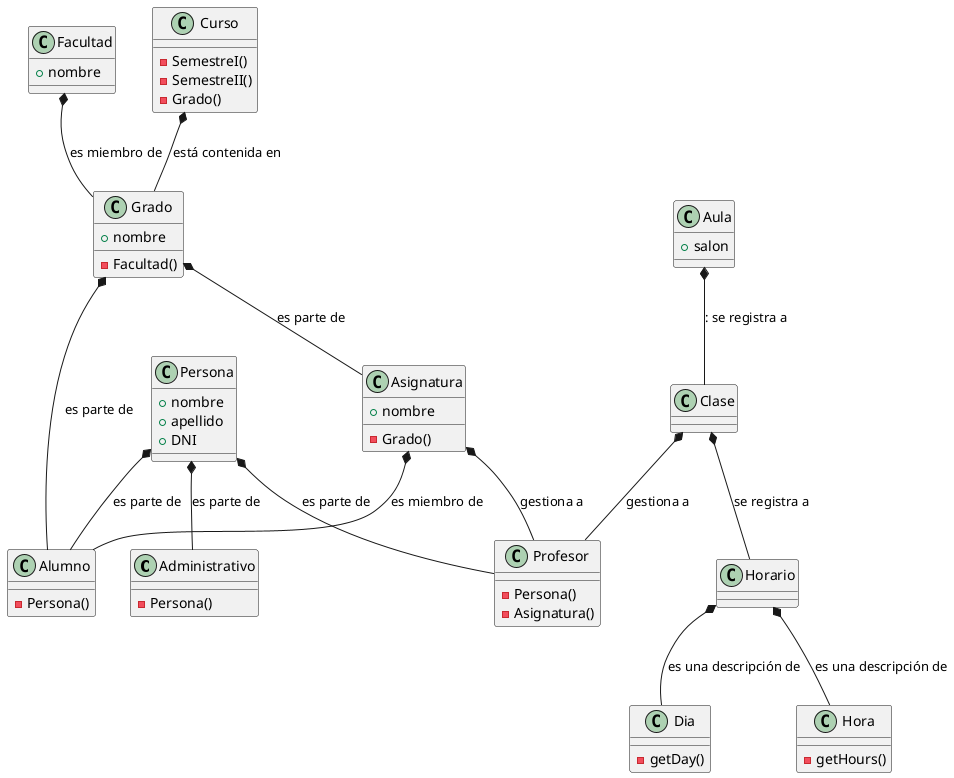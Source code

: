 @startuml

Class Administrativo {
    - Persona()
}
Class Facultad {
    + nombre
}
Class Grado {
    + nombre
    - Facultad()
}
Class Curso {
    - SemestreI()
    - SemestreII()
    - Grado()
}
Class Asignatura {
    + nombre
    - Grado()
}
Class Persona {
    + nombre
    + apellido
    + DNI
}
Class Alumno {
    - Persona()
}
Class Profesor {
    - Persona()
    - Asignatura()
}
Class Aula {
    + salon
}
Class Clase {

}
Class Horario {

}
Class Dia {
    - getDay()
}
Class Hora {
    - getHours()
}

Persona *-- Administrativo : es parte de
Persona *-- Alumno : es parte de
Persona *-- Profesor : es parte de
Curso *-- Grado : está contenida en
Facultad *-- Grado : es miembro de
Grado *-- Alumno : es parte de
Grado *-- Asignatura : es parte de
Asignatura *-- Alumno : es miembro de
Asignatura *-- Profesor : gestiona a
Clase *-- Profesor : gestiona a
Aula *-- Clase : : se registra a
Clase *-- Horario : se registra a
Horario *-- Dia : es una descripción de
Horario *-- Hora : es una descripción de


@enduml